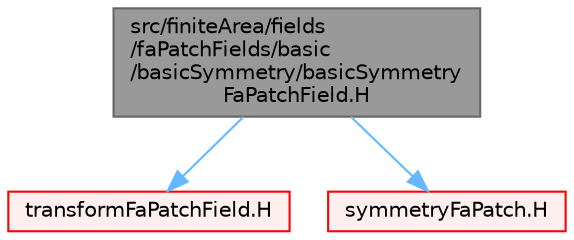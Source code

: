 digraph "src/finiteArea/fields/faPatchFields/basic/basicSymmetry/basicSymmetryFaPatchField.H"
{
 // LATEX_PDF_SIZE
  bgcolor="transparent";
  edge [fontname=Helvetica,fontsize=10,labelfontname=Helvetica,labelfontsize=10];
  node [fontname=Helvetica,fontsize=10,shape=box,height=0.2,width=0.4];
  Node1 [id="Node000001",label="src/finiteArea/fields\l/faPatchFields/basic\l/basicSymmetry/basicSymmetry\lFaPatchField.H",height=0.2,width=0.4,color="gray40", fillcolor="grey60", style="filled", fontcolor="black",tooltip=" "];
  Node1 -> Node2 [id="edge1_Node000001_Node000002",color="steelblue1",style="solid",tooltip=" "];
  Node2 [id="Node000002",label="transformFaPatchField.H",height=0.2,width=0.4,color="red", fillcolor="#FFF0F0", style="filled",URL="$transformFaPatchField_8H.html",tooltip=" "];
  Node1 -> Node356 [id="edge2_Node000001_Node000356",color="steelblue1",style="solid",tooltip=" "];
  Node356 [id="Node000356",label="symmetryFaPatch.H",height=0.2,width=0.4,color="red", fillcolor="#FFF0F0", style="filled",URL="$symmetryFaPatch_8H.html",tooltip=" "];
}
